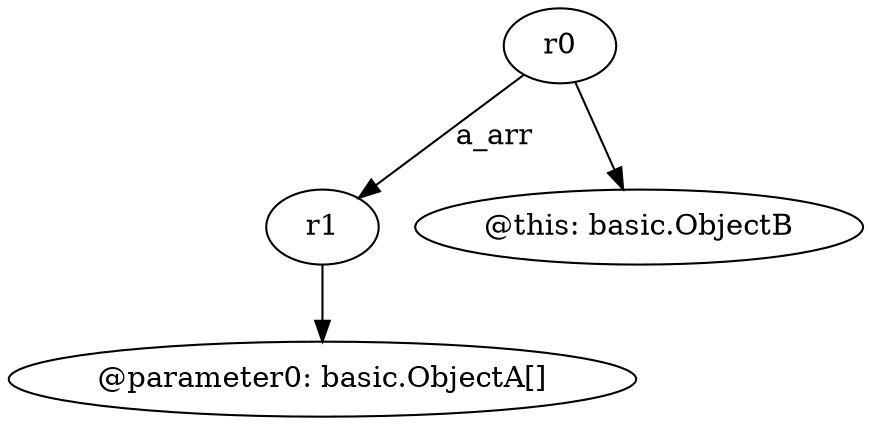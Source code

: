 digraph g {
0[label="r0"]
1[label="r1"]
0->1[label="a_arr"]
2[label="@this: basic.ObjectB"]
0->2[label=""]
3[label="@parameter0: basic.ObjectA[]"]
1->3[label=""]
}